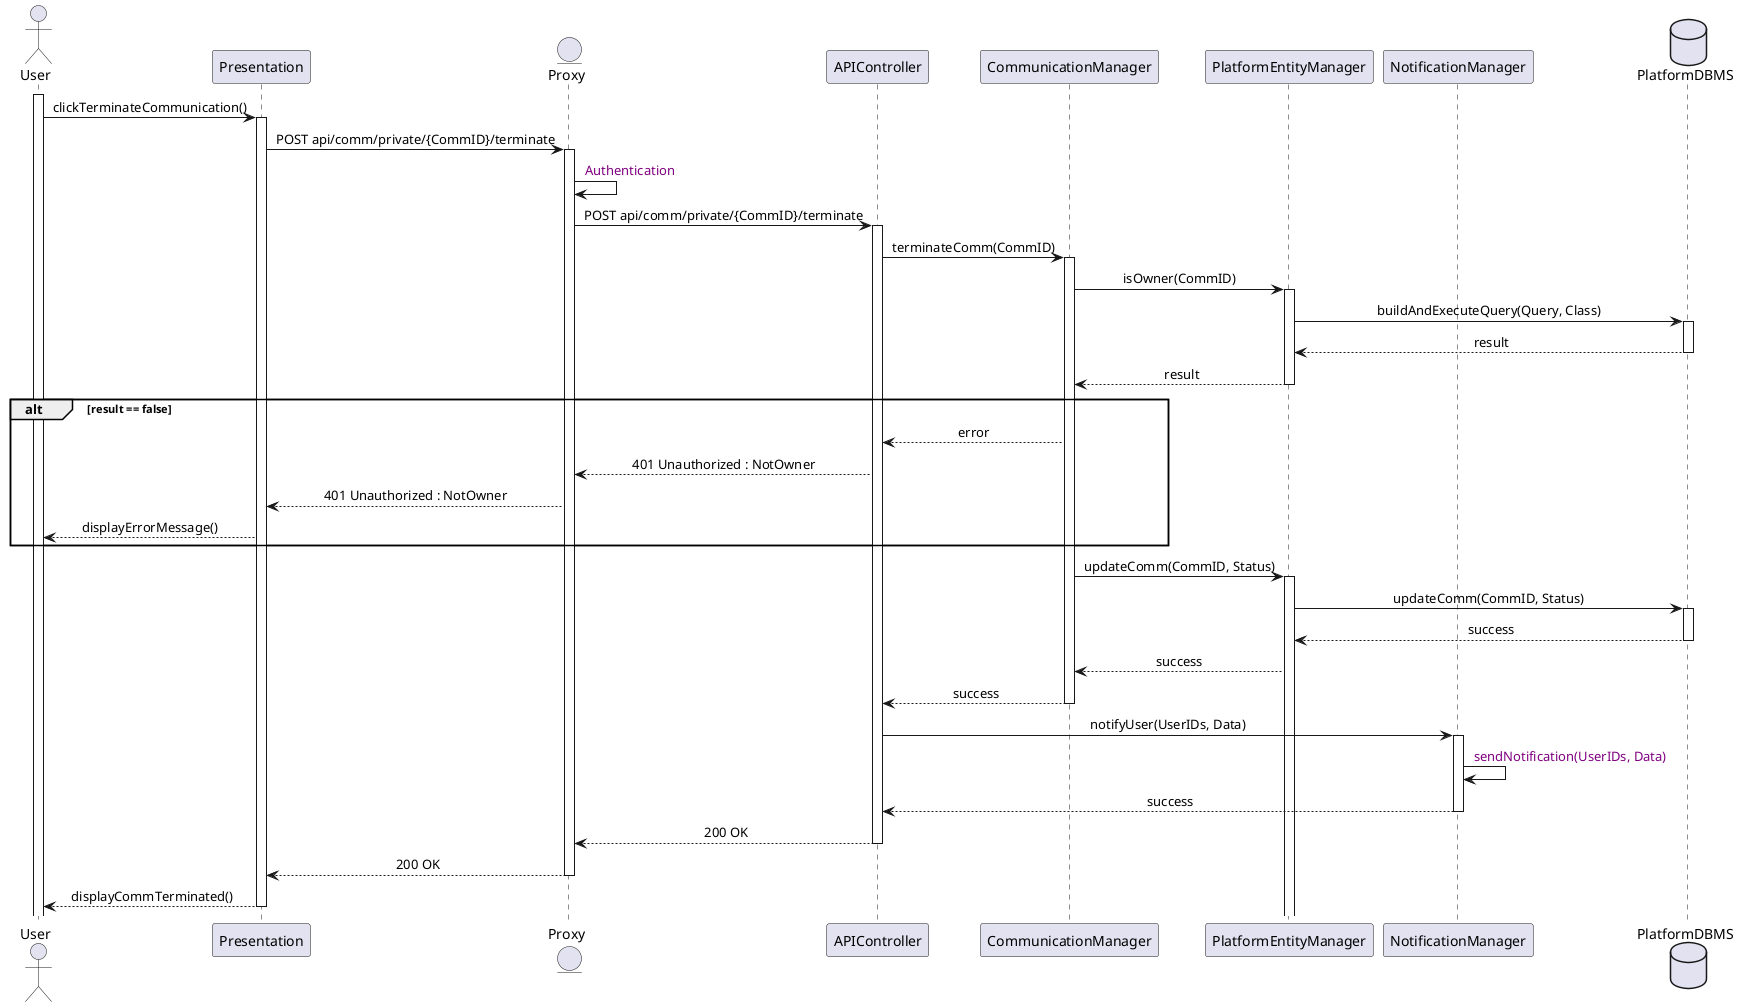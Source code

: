 @startuml
skinparam sequenceMessageAlign center

actor User
participant Presentation
entity Proxy
participant APIController
participant CommunicationManager
participant PlatformEntityManager
participant NotificationManager
database PlatformDBMS

activate User
User -> Presentation : clickTerminateCommunication()
activate Presentation
Presentation -> Proxy : POST api/comm/private/{CommID}/terminate
activate Proxy
Proxy -> Proxy : <color:purple> Authentication
Proxy -> APIController : POST api/comm/private/{CommID}/terminate
activate APIController
APIController -> CommunicationManager : terminateComm(CommID)
activate CommunicationManager
CommunicationManager -> PlatformEntityManager : isOwner(CommID)
activate PlatformEntityManager
PlatformEntityManager -> PlatformDBMS : buildAndExecuteQuery(Query, Class)
activate PlatformDBMS
PlatformDBMS --> PlatformEntityManager : result
deactivate PlatformDBMS
PlatformEntityManager --> CommunicationManager : result
deactivate PlatformEntityManager
alt result == false
CommunicationManager --> APIController : error
APIController --> Proxy : 401 Unauthorized : NotOwner
Proxy --> Presentation : 401 Unauthorized : NotOwner
Presentation --> User : displayErrorMessage()
end
CommunicationManager -> PlatformEntityManager : updateComm(CommID, Status)
activate PlatformEntityManager
PlatformEntityManager -> PlatformDBMS : updateComm(CommID, Status)
activate PlatformDBMS
PlatformDBMS --> PlatformEntityManager : success
deactivate PlatformDBMS
PlatformEntityManager --> CommunicationManager : success
CommunicationManager --> APIController : success
deactivate CommunicationManager
APIController -> NotificationManager : notifyUser(UserIDs, Data)
activate NotificationManager
NotificationManager -> NotificationManager : <color:purple> sendNotification(UserIDs, Data)
NotificationManager --> APIController : success
deactivate NotificationManager
APIController --> Proxy : 200 OK
deactivate APIController
Proxy --> Presentation : 200 OK
deactivate Proxy
Presentation --> User : displayCommTerminated()
deactivate Presentation
@enduml


